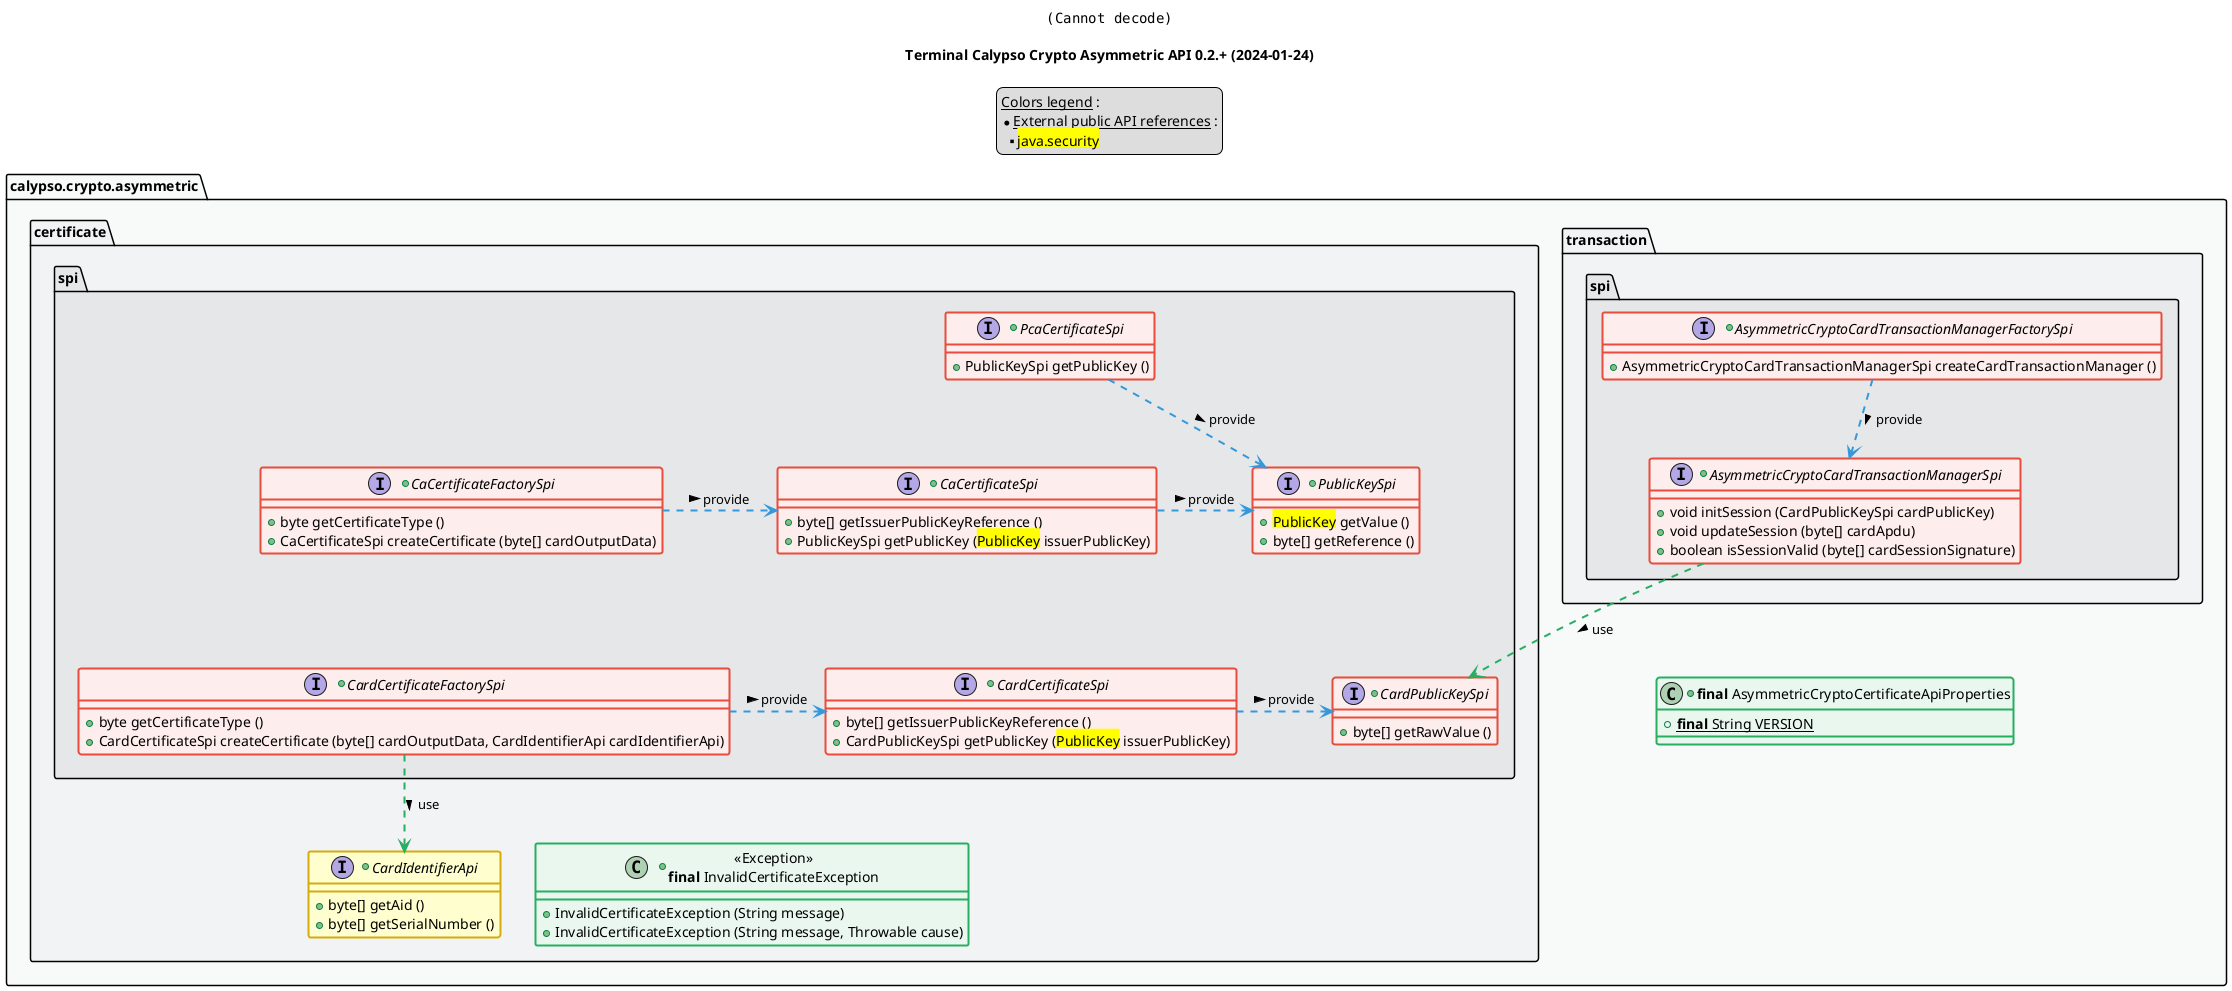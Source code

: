 @startuml
title
    <img:../assets/logo.svg{scale=0.2}>

    Terminal Calypso Crypto Asymmetric API 0.2.+ (2024-01-24)
end title

' == THEME ==

'Couleurs issues de : https://htmlcolorcodes.com/fr/tableau-de-couleur/tableau-de-couleur-design-plat/
!define C_GREY1 F8F9F9
!define C_GREY2 F2F3F4
!define C_GREY3 E5E7E9
!define C_GREY4 D7DBDD
!define C_GREY5 CACFD2
!define C_GREY6 BDC3C7
!define C_LINK 3498DB
!define C_USE 27AE60
!define C_THROW 2C3E50

' -- Styles that don't work with new version of plantuml --
skinparam stereotypeABorderColor #A9DCDF
skinparam stereotypeIBorderColor #B4A7E5
skinparam stereotypeCBorderColor #ADD1B2
skinparam stereotypeEBorderColor #EB93DF
' -- END --

skinparam ClassBorderThickness 2
skinparam ArrowThickness 2

' Yellow
skinparam ClassBackgroundColor #FEFECE
skinparam ClassBorderColor #D4AC0D
' Red
skinparam ClassBackgroundColor<<red>> #FDEDEC
skinparam ClassBorderColor<<red>> #E74C3C
hide <<red>> stereotype
' Purple
skinparam ClassBackgroundColor<<purple>> #F4ECF7
skinparam ClassBorderColor<<purple>> #8E44AD
hide <<purple>> stereotype
' blue
skinparam ClassBackgroundColor<<blue>> #EBF5FB
skinparam ClassBorderColor<<blue>> #3498DB
hide <<blue>> stereotype
' Green
skinparam ClassBackgroundColor<<green>> #E9F7EF
skinparam ClassBorderColor<<green>> #27AE60
hide <<green>> stereotype
' Grey
skinparam ClassBackgroundColor<<grey>> #EAECEE
skinparam ClassBorderColor<<grey>> #2C3E50
hide <<grey>> stereotype

' == CONTENT ==

legend top
    __Colors legend__ :
    * __External public API references__ :
    ** <back:yellow>java.security</back>
end legend

package "calypso.crypto.asymmetric" as api {
    package "transaction" as transaction {
        package spi {
            +interface AsymmetricCryptoCardTransactionManagerFactorySpi <<red>> {
                +AsymmetricCryptoCardTransactionManagerSpi createCardTransactionManager ()
            }
            +interface AsymmetricCryptoCardTransactionManagerSpi <<red>> {
                +void initSession (CardPublicKeySpi cardPublicKey)
                +void updateSession (byte[] cardApdu)
                +boolean isSessionValid (byte[] cardSessionSignature)
            }
        }
    }
    +class "**final** AsymmetricCryptoCertificateApiProperties" as ApiProperties <<green>> {
        +{static} **final** String VERSION
    }
    package "certificate" as certificate {
        +interface CardIdentifierApi {
            +byte[] getAid ()
            +byte[] getSerialNumber ()
        }
        package spi {
            together {
            +interface PcaCertificateSpi <<red>> {
                +PublicKeySpi getPublicKey ()
            }
            +interface CaCertificateFactorySpi <<red>> {
                +byte getCertificateType ()
                +CaCertificateSpi createCertificate (byte[] cardOutputData)
            }
            +interface CaCertificateSpi <<red>> {
                +byte[] getIssuerPublicKeyReference ()
                +PublicKeySpi getPublicKey (<Back:Yellow>PublicKey</Back> issuerPublicKey)
            }
            +interface CardCertificateFactorySpi <<red>> {
                +byte getCertificateType ()
                +CardCertificateSpi createCertificate (byte[] cardOutputData, CardIdentifierApi cardIdentifierApi)
            }
            +interface CardCertificateSpi <<red>> {
                +byte[] getIssuerPublicKeyReference ()
                +CardPublicKeySpi getPublicKey (<Back:Yellow>PublicKey</Back> issuerPublicKey)
            }
            }
            +interface PublicKeySpi <<red>> {
                +<back:yellow>PublicKey</back> getValue ()
                +byte[] getReference ()
            }
            +interface CardPublicKeySpi <<red>> {
                +byte[] getRawValue ()
            }
        }
        +class "<<Exception>>\n**final** InvalidCertificateException" as InvalidCertificateException <<green>> {
            +InvalidCertificateException (String message)
            +InvalidCertificateException (String message, Throwable cause)
        }
    }
}

' Associations

AsymmetricCryptoCardTransactionManagerFactorySpi ..> AsymmetricCryptoCardTransactionManagerSpi #C_LINK : provide >

AsymmetricCryptoCardTransactionManagerSpi ..> CardPublicKeySpi #C_USE : use >

CaCertificateFactorySpi .right.> CaCertificateSpi #C_LINK : provide >
CardCertificateFactorySpi .right.> CardCertificateSpi #C_LINK : provide >

PcaCertificateSpi ..> PublicKeySpi #C_LINK : provide >
CaCertificateSpi .right.> PublicKeySpi #C_LINK : provide >
CardCertificateSpi .right.> CardPublicKeySpi #C_LINK : provide >

CardCertificateFactorySpi ..> CardIdentifierApi #C_USE : use >

' == LAYOUT ==

PcaCertificateSpi -[hidden]- CaCertificateSpi
CaCertificateFactorySpi -[hidden]- CardCertificateFactorySpi
CardIdentifierApi -[hidden]right- InvalidCertificateException
AsymmetricCryptoCardTransactionManagerSpi -[hidden]- ApiProperties

' == STYLE ==

package api #C_GREY1 {}
package api.transaction #C_GREY2 {}
package api.transaction.spi #C_GREY3 {}
package api.certificate #C_GREY2 {}
package api.certificate.spi #C_GREY3 {}

@enduml